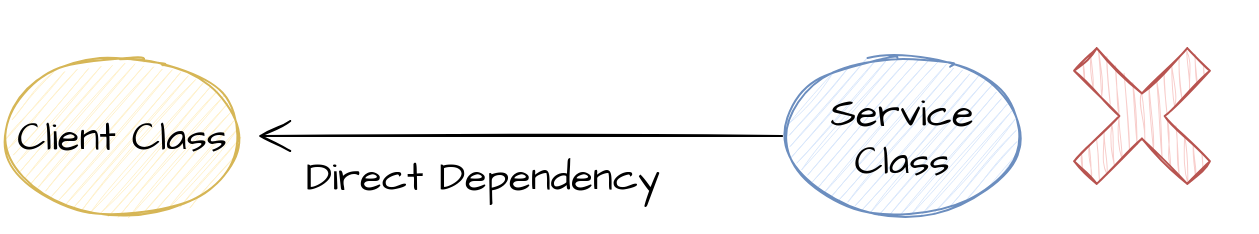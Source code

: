 <mxfile version="20.2.3" type="device" pages="3"><diagram id="HS9L7Tfnfox7jhux_9Td" name="Page-1"><mxGraphModel dx="1038" dy="641" grid="1" gridSize="10" guides="1" tooltips="1" connect="1" arrows="1" fold="1" page="1" pageScale="1" pageWidth="850" pageHeight="1100" math="0" shadow="0"><root><mxCell id="0"/><mxCell id="1" parent="0"/><mxCell id="rXwLX6Y03PR1DATS05PA-3" style="edgeStyle=orthogonalEdgeStyle;curved=1;rounded=0;sketch=1;hachureGap=4;orthogonalLoop=1;jettySize=auto;html=1;fontFamily=Architects Daughter;fontSource=https%3A%2F%2Ffonts.googleapis.com%2Fcss%3Ffamily%3DArchitects%2BDaughter;fontSize=16;endArrow=open;startSize=14;endSize=14;sourcePerimeterSpacing=8;targetPerimeterSpacing=8;exitX=0;exitY=0.5;exitDx=0;exitDy=0;" parent="1" source="rXwLX6Y03PR1DATS05PA-2" target="rXwLX6Y03PR1DATS05PA-1" edge="1"><mxGeometry relative="1" as="geometry"/></mxCell><mxCell id="rXwLX6Y03PR1DATS05PA-1" value="Client Class" style="ellipse;whiteSpace=wrap;html=1;sketch=1;hachureGap=4;fontFamily=Architects Daughter;fontSource=https%3A%2F%2Ffonts.googleapis.com%2Fcss%3Ffamily%3DArchitects%2BDaughter;fontSize=20;fillColor=#fff2cc;strokeColor=#d6b656;" parent="1" vertex="1"><mxGeometry x="60" y="190" width="120" height="80" as="geometry"/></mxCell><mxCell id="rXwLX6Y03PR1DATS05PA-2" value="Service Class" style="ellipse;whiteSpace=wrap;html=1;sketch=1;hachureGap=4;fontFamily=Architects Daughter;fontSource=https%3A%2F%2Ffonts.googleapis.com%2Fcss%3Ffamily%3DArchitects%2BDaughter;fontSize=20;fillColor=#dae8fc;strokeColor=#6c8ebf;" parent="1" vertex="1"><mxGeometry x="450" y="190" width="120" height="80" as="geometry"/></mxCell><mxCell id="rXwLX6Y03PR1DATS05PA-4" value="Direct Dependency" style="text;html=1;align=center;verticalAlign=middle;resizable=0;points=[];autosize=1;strokeColor=none;fillColor=none;fontSize=20;fontFamily=Architects Daughter;" parent="1" vertex="1"><mxGeometry x="200" y="230" width="200" height="40" as="geometry"/></mxCell><mxCell id="rXwLX6Y03PR1DATS05PA-6" value="" style="shape=cross;whiteSpace=wrap;html=1;sketch=1;hachureGap=4;fontFamily=Architects Daughter;fontSource=https%3A%2F%2Ffonts.googleapis.com%2Fcss%3Ffamily%3DArchitects%2BDaughter;fontSize=20;rotation=-45;fillColor=#f8cecc;strokeColor=#b85450;" parent="1" vertex="1"><mxGeometry x="590" y="180" width="80" height="80" as="geometry"/></mxCell></root></mxGraphModel></diagram><diagram name="Page-2" id="uEBjzef6zVyZFO2SiEI9"><mxGraphModel dx="1038" dy="641" grid="1" gridSize="10" guides="1" tooltips="1" connect="1" arrows="1" fold="1" page="1" pageScale="1" pageWidth="850" pageHeight="1100" math="0" shadow="0"><root><mxCell id="4eBjkLfH_sMGaslhBdfp-0"/><mxCell id="4eBjkLfH_sMGaslhBdfp-1" parent="4eBjkLfH_sMGaslhBdfp-0"/><mxCell id="4eBjkLfH_sMGaslhBdfp-2" style="edgeStyle=orthogonalEdgeStyle;curved=1;rounded=0;sketch=1;hachureGap=4;orthogonalLoop=1;jettySize=auto;html=1;fontFamily=Architects Daughter;fontSource=https%3A%2F%2Ffonts.googleapis.com%2Fcss%3Ffamily%3DArchitects%2BDaughter;fontSize=16;endArrow=open;startSize=14;endSize=14;sourcePerimeterSpacing=8;targetPerimeterSpacing=8;exitX=0;exitY=0.5;exitDx=0;exitDy=0;entryX=1;entryY=0.5;entryDx=0;entryDy=0;" parent="4eBjkLfH_sMGaslhBdfp-1" source="4eBjkLfH_sMGaslhBdfp-4" target="-HSI_6mGkRdEnsIDfaqp-0" edge="1"><mxGeometry relative="1" as="geometry"/></mxCell><mxCell id="4eBjkLfH_sMGaslhBdfp-3" value="Client Class" style="ellipse;whiteSpace=wrap;html=1;sketch=1;hachureGap=4;fontFamily=Architects Daughter;fontSource=https%3A%2F%2Ffonts.googleapis.com%2Fcss%3Ffamily%3DArchitects%2BDaughter;fontSize=20;fillColor=#fff2cc;strokeColor=#d6b656;" parent="4eBjkLfH_sMGaslhBdfp-1" vertex="1"><mxGeometry x="100" y="190" width="120" height="80" as="geometry"/></mxCell><mxCell id="4eBjkLfH_sMGaslhBdfp-4" value="Service Class 1" style="ellipse;whiteSpace=wrap;html=1;sketch=1;hachureGap=4;fontFamily=Architects Daughter;fontSource=https%3A%2F%2Ffonts.googleapis.com%2Fcss%3Ffamily%3DArchitects%2BDaughter;fontSize=20;fillColor=#dae8fc;strokeColor=#6c8ebf;" parent="4eBjkLfH_sMGaslhBdfp-1" vertex="1"><mxGeometry x="490" y="190" width="120" height="80" as="geometry"/></mxCell><mxCell id="-HSI_6mGkRdEnsIDfaqp-2" style="edgeStyle=orthogonalEdgeStyle;sketch=1;orthogonalLoop=1;jettySize=auto;html=1;entryX=1;entryY=0.5;entryDx=0;entryDy=0;fontFamily=Architects Daughter;fontSource=https%3A%2F%2Ffonts.googleapis.com%2Fcss%3Ffamily%3DArchitects%2BDaughter;fontSize=20;curved=1;endArrow=open;endFill=0;endSize=14;startSize=14;" parent="4eBjkLfH_sMGaslhBdfp-1" source="-HSI_6mGkRdEnsIDfaqp-0" target="4eBjkLfH_sMGaslhBdfp-3" edge="1"><mxGeometry relative="1" as="geometry"/></mxCell><mxCell id="-HSI_6mGkRdEnsIDfaqp-0" value="&lt;font style=&quot;font-size: 20px;&quot; data-font-src=&quot;https://fonts.googleapis.com/css?family=Architects+Daughter&quot; face=&quot;Architects Daughter&quot;&gt;Interface&lt;/font&gt;" style="rounded=1;whiteSpace=wrap;html=1;sketch=1;fillColor=#d5e8d4;strokeColor=#82b366;" parent="4eBjkLfH_sMGaslhBdfp-1" vertex="1"><mxGeometry x="300" y="350" width="120" height="60" as="geometry"/></mxCell><mxCell id="-HSI_6mGkRdEnsIDfaqp-3" value="Dependency 1" style="text;html=1;align=center;verticalAlign=middle;resizable=0;points=[];autosize=1;strokeColor=none;fillColor=none;fontSize=20;fontFamily=Architects Daughter;" parent="4eBjkLfH_sMGaslhBdfp-1" vertex="1"><mxGeometry x="490" y="275" width="140" height="30" as="geometry"/></mxCell><mxCell id="KTe8Wk28_9FVPYMk2JMw-1" style="edgeStyle=orthogonalEdgeStyle;curved=1;sketch=1;orthogonalLoop=1;jettySize=auto;html=1;entryX=1;entryY=0.5;entryDx=0;entryDy=0;fontFamily=Architects Daughter;fontSource=https%3A%2F%2Ffonts.googleapis.com%2Fcss%3Ffamily%3DArchitects%2BDaughter;fontSize=20;endArrow=open;endFill=0;startSize=14;endSize=14;" parent="4eBjkLfH_sMGaslhBdfp-1" source="KTe8Wk28_9FVPYMk2JMw-0" target="-HSI_6mGkRdEnsIDfaqp-0" edge="1"><mxGeometry relative="1" as="geometry"/></mxCell><mxCell id="KTe8Wk28_9FVPYMk2JMw-0" value="Service Class 2" style="ellipse;whiteSpace=wrap;html=1;sketch=1;hachureGap=4;fontFamily=Architects Daughter;fontSource=https%3A%2F%2Ffonts.googleapis.com%2Fcss%3Ffamily%3DArchitects%2BDaughter;fontSize=20;fillColor=#dae8fc;strokeColor=#6c8ebf;" parent="4eBjkLfH_sMGaslhBdfp-1" vertex="1"><mxGeometry x="500" y="490" width="120" height="80" as="geometry"/></mxCell><mxCell id="KTe8Wk28_9FVPYMk2JMw-2" value="Dependency 2" style="text;html=1;align=center;verticalAlign=middle;resizable=0;points=[];autosize=1;strokeColor=none;fillColor=none;fontSize=20;fontFamily=Architects Daughter;" parent="4eBjkLfH_sMGaslhBdfp-1" vertex="1"><mxGeometry x="485" y="460" width="150" height="30" as="geometry"/></mxCell></root></mxGraphModel></diagram><diagram name="Page-3" id="xJdQVlfL1ZK-6tL0vb39"><mxGraphModel dx="1888" dy="641" grid="1" gridSize="10" guides="1" tooltips="1" connect="1" arrows="1" fold="1" page="1" pageScale="1" pageWidth="850" pageHeight="1100" math="0" shadow="0"><root><mxCell id="7ey7UKaXokd20Bhz-N3Z-0"/><mxCell id="7ey7UKaXokd20Bhz-N3Z-1" parent="7ey7UKaXokd20Bhz-N3Z-0"/><mxCell id="7ey7UKaXokd20Bhz-N3Z-2" style="edgeStyle=orthogonalEdgeStyle;curved=1;rounded=0;sketch=1;hachureGap=4;orthogonalLoop=1;jettySize=auto;html=1;fontFamily=Architects Daughter;fontSource=https%3A%2F%2Ffonts.googleapis.com%2Fcss%3Ffamily%3DArchitects%2BDaughter;fontSize=16;endArrow=open;startSize=14;endSize=14;sourcePerimeterSpacing=8;targetPerimeterSpacing=8;exitX=0;exitY=0.5;exitDx=0;exitDy=0;entryX=1;entryY=0.5;entryDx=0;entryDy=0;" parent="7ey7UKaXokd20Bhz-N3Z-1" source="7ey7UKaXokd20Bhz-N3Z-4" target="7ey7UKaXokd20Bhz-N3Z-6" edge="1"><mxGeometry relative="1" as="geometry"/></mxCell><mxCell id="WcNHMb2lyWd_8k9TkjPL-2" style="edgeStyle=orthogonalEdgeStyle;curved=1;sketch=1;orthogonalLoop=1;jettySize=auto;html=1;entryX=1;entryY=0.5;entryDx=0;entryDy=0;fontFamily=Architects Daughter;fontSource=https%3A%2F%2Ffonts.googleapis.com%2Fcss%3Ffamily%3DArchitects%2BDaughter;fontSize=20;endArrow=open;endFill=0;startSize=14;endSize=14;" parent="7ey7UKaXokd20Bhz-N3Z-1" source="7ey7UKaXokd20Bhz-N3Z-3" target="WcNHMb2lyWd_8k9TkjPL-1" edge="1"><mxGeometry relative="1" as="geometry"/></mxCell><mxCell id="7ey7UKaXokd20Bhz-N3Z-3" value="RobotService" style="ellipse;whiteSpace=wrap;html=1;sketch=1;hachureGap=4;fontFamily=Architects Daughter;fontSource=https%3A%2F%2Ffonts.googleapis.com%2Fcss%3Ffamily%3DArchitects%2BDaughter;fontSize=20;fillColor=#fff2cc;strokeColor=#d6b656;" parent="7ey7UKaXokd20Bhz-N3Z-1" vertex="1"><mxGeometry x="80" y="180" width="140" height="90" as="geometry"/></mxCell><mxCell id="7ey7UKaXokd20Bhz-N3Z-4" value="ChairService" style="ellipse;whiteSpace=wrap;html=1;sketch=1;hachureGap=4;fontFamily=Architects Daughter;fontSource=https%3A%2F%2Ffonts.googleapis.com%2Fcss%3Ffamily%3DArchitects%2BDaughter;fontSize=20;fillColor=#dae8fc;strokeColor=#6c8ebf;" parent="7ey7UKaXokd20Bhz-N3Z-1" vertex="1"><mxGeometry x="505" y="210" width="130" height="60" as="geometry"/></mxCell><mxCell id="7ey7UKaXokd20Bhz-N3Z-5" style="edgeStyle=orthogonalEdgeStyle;sketch=1;orthogonalLoop=1;jettySize=auto;html=1;entryX=1;entryY=0.5;entryDx=0;entryDy=0;fontFamily=Architects Daughter;fontSource=https%3A%2F%2Ffonts.googleapis.com%2Fcss%3Ffamily%3DArchitects%2BDaughter;fontSize=20;curved=1;endArrow=open;endFill=0;endSize=14;startSize=14;" parent="7ey7UKaXokd20Bhz-N3Z-1" source="7ey7UKaXokd20Bhz-N3Z-6" target="7ey7UKaXokd20Bhz-N3Z-3" edge="1"><mxGeometry relative="1" as="geometry"/></mxCell><mxCell id="7ey7UKaXokd20Bhz-N3Z-6" value="&lt;font style=&quot;font-size: 20px;&quot; data-font-src=&quot;https://fonts.googleapis.com/css?family=Architects+Daughter&quot; face=&quot;Architects Daughter&quot;&gt;&lt;b&gt;Interface&lt;br&gt;&lt;/b&gt;- numberOfLegs&lt;br&gt;- hasBack&lt;br&gt;- hasCushion&lt;br&gt;&lt;/font&gt;" style="rounded=1;whiteSpace=wrap;html=1;sketch=1;fillColor=#d5e8d4;strokeColor=#82b366;" parent="7ey7UKaXokd20Bhz-N3Z-1" vertex="1"><mxGeometry x="270" y="280" width="180" height="100" as="geometry"/></mxCell><mxCell id="7ey7UKaXokd20Bhz-N3Z-7" value="Dependency/Service Class" style="text;html=1;align=center;verticalAlign=middle;resizable=0;points=[];autosize=1;strokeColor=none;fillColor=none;fontSize=20;fontFamily=Architects Daughter;" parent="7ey7UKaXokd20Bhz-N3Z-1" vertex="1"><mxGeometry x="440" y="165" width="260" height="30" as="geometry"/></mxCell><mxCell id="7ey7UKaXokd20Bhz-N3Z-8" style="edgeStyle=orthogonalEdgeStyle;curved=1;sketch=1;orthogonalLoop=1;jettySize=auto;html=1;entryX=1;entryY=0.5;entryDx=0;entryDy=0;fontFamily=Architects Daughter;fontSource=https%3A%2F%2Ffonts.googleapis.com%2Fcss%3Ffamily%3DArchitects%2BDaughter;fontSize=20;endArrow=open;endFill=0;startSize=14;endSize=14;" parent="7ey7UKaXokd20Bhz-N3Z-1" source="7ey7UKaXokd20Bhz-N3Z-9" target="7ey7UKaXokd20Bhz-N3Z-6" edge="1"><mxGeometry relative="1" as="geometry"/></mxCell><mxCell id="7ey7UKaXokd20Bhz-N3Z-9" value="NewChairService" style="ellipse;whiteSpace=wrap;html=1;sketch=1;hachureGap=4;fontFamily=Architects Daughter;fontSource=https%3A%2F%2Ffonts.googleapis.com%2Fcss%3Ffamily%3DArchitects%2BDaughter;fontSize=20;fillColor=#dae8fc;strokeColor=#6c8ebf;" parent="7ey7UKaXokd20Bhz-N3Z-1" vertex="1"><mxGeometry x="505" y="390" width="180" height="70" as="geometry"/></mxCell><mxCell id="7ey7UKaXokd20Bhz-N3Z-10" value="Dependency/Service Class" style="text;html=1;align=center;verticalAlign=middle;resizable=0;points=[];autosize=1;strokeColor=none;fillColor=none;fontSize=20;fontFamily=Architects Daughter;" parent="7ey7UKaXokd20Bhz-N3Z-1" vertex="1"><mxGeometry x="450" y="470" width="260" height="30" as="geometry"/></mxCell><mxCell id="WcNHMb2lyWd_8k9TkjPL-1" value="RobotController" style="shape=parallelogram;perimeter=parallelogramPerimeter;whiteSpace=wrap;html=1;fixedSize=1;sketch=1;fontFamily=Architects Daughter;fontSource=https%3A%2F%2Ffonts.googleapis.com%2Fcss%3Ffamily%3DArchitects%2BDaughter;fontSize=20;fillColor=#e1d5e7;strokeColor=#9673a6;" parent="7ey7UKaXokd20Bhz-N3Z-1" vertex="1"><mxGeometry x="-310" y="195" width="190" height="60" as="geometry"/></mxCell><mxCell id="WcNHMb2lyWd_8k9TkjPL-3" value="Resolve Dependency" style="text;html=1;align=center;verticalAlign=middle;resizable=0;points=[];autosize=1;strokeColor=none;fillColor=none;fontSize=20;fontFamily=Architects Daughter;" parent="7ey7UKaXokd20Bhz-N3Z-1" vertex="1"><mxGeometry x="-120" y="235" width="200" height="30" as="geometry"/></mxCell><mxCell id="WcNHMb2lyWd_8k9TkjPL-4" value="Client Class" style="text;html=1;align=center;verticalAlign=middle;resizable=0;points=[];autosize=1;strokeColor=none;fillColor=none;fontSize=20;fontFamily=Architects Daughter;" parent="7ey7UKaXokd20Bhz-N3Z-1" vertex="1"><mxGeometry x="90" y="150" width="120" height="30" as="geometry"/></mxCell><mxCell id="WcNHMb2lyWd_8k9TkjPL-5" value="Main Class" style="text;html=1;align=center;verticalAlign=middle;resizable=0;points=[];autosize=1;strokeColor=none;fillColor=none;fontSize=20;fontFamily=Architects Daughter;" parent="7ey7UKaXokd20Bhz-N3Z-1" vertex="1"><mxGeometry x="-270" y="165" width="110" height="30" as="geometry"/></mxCell></root></mxGraphModel></diagram></mxfile>